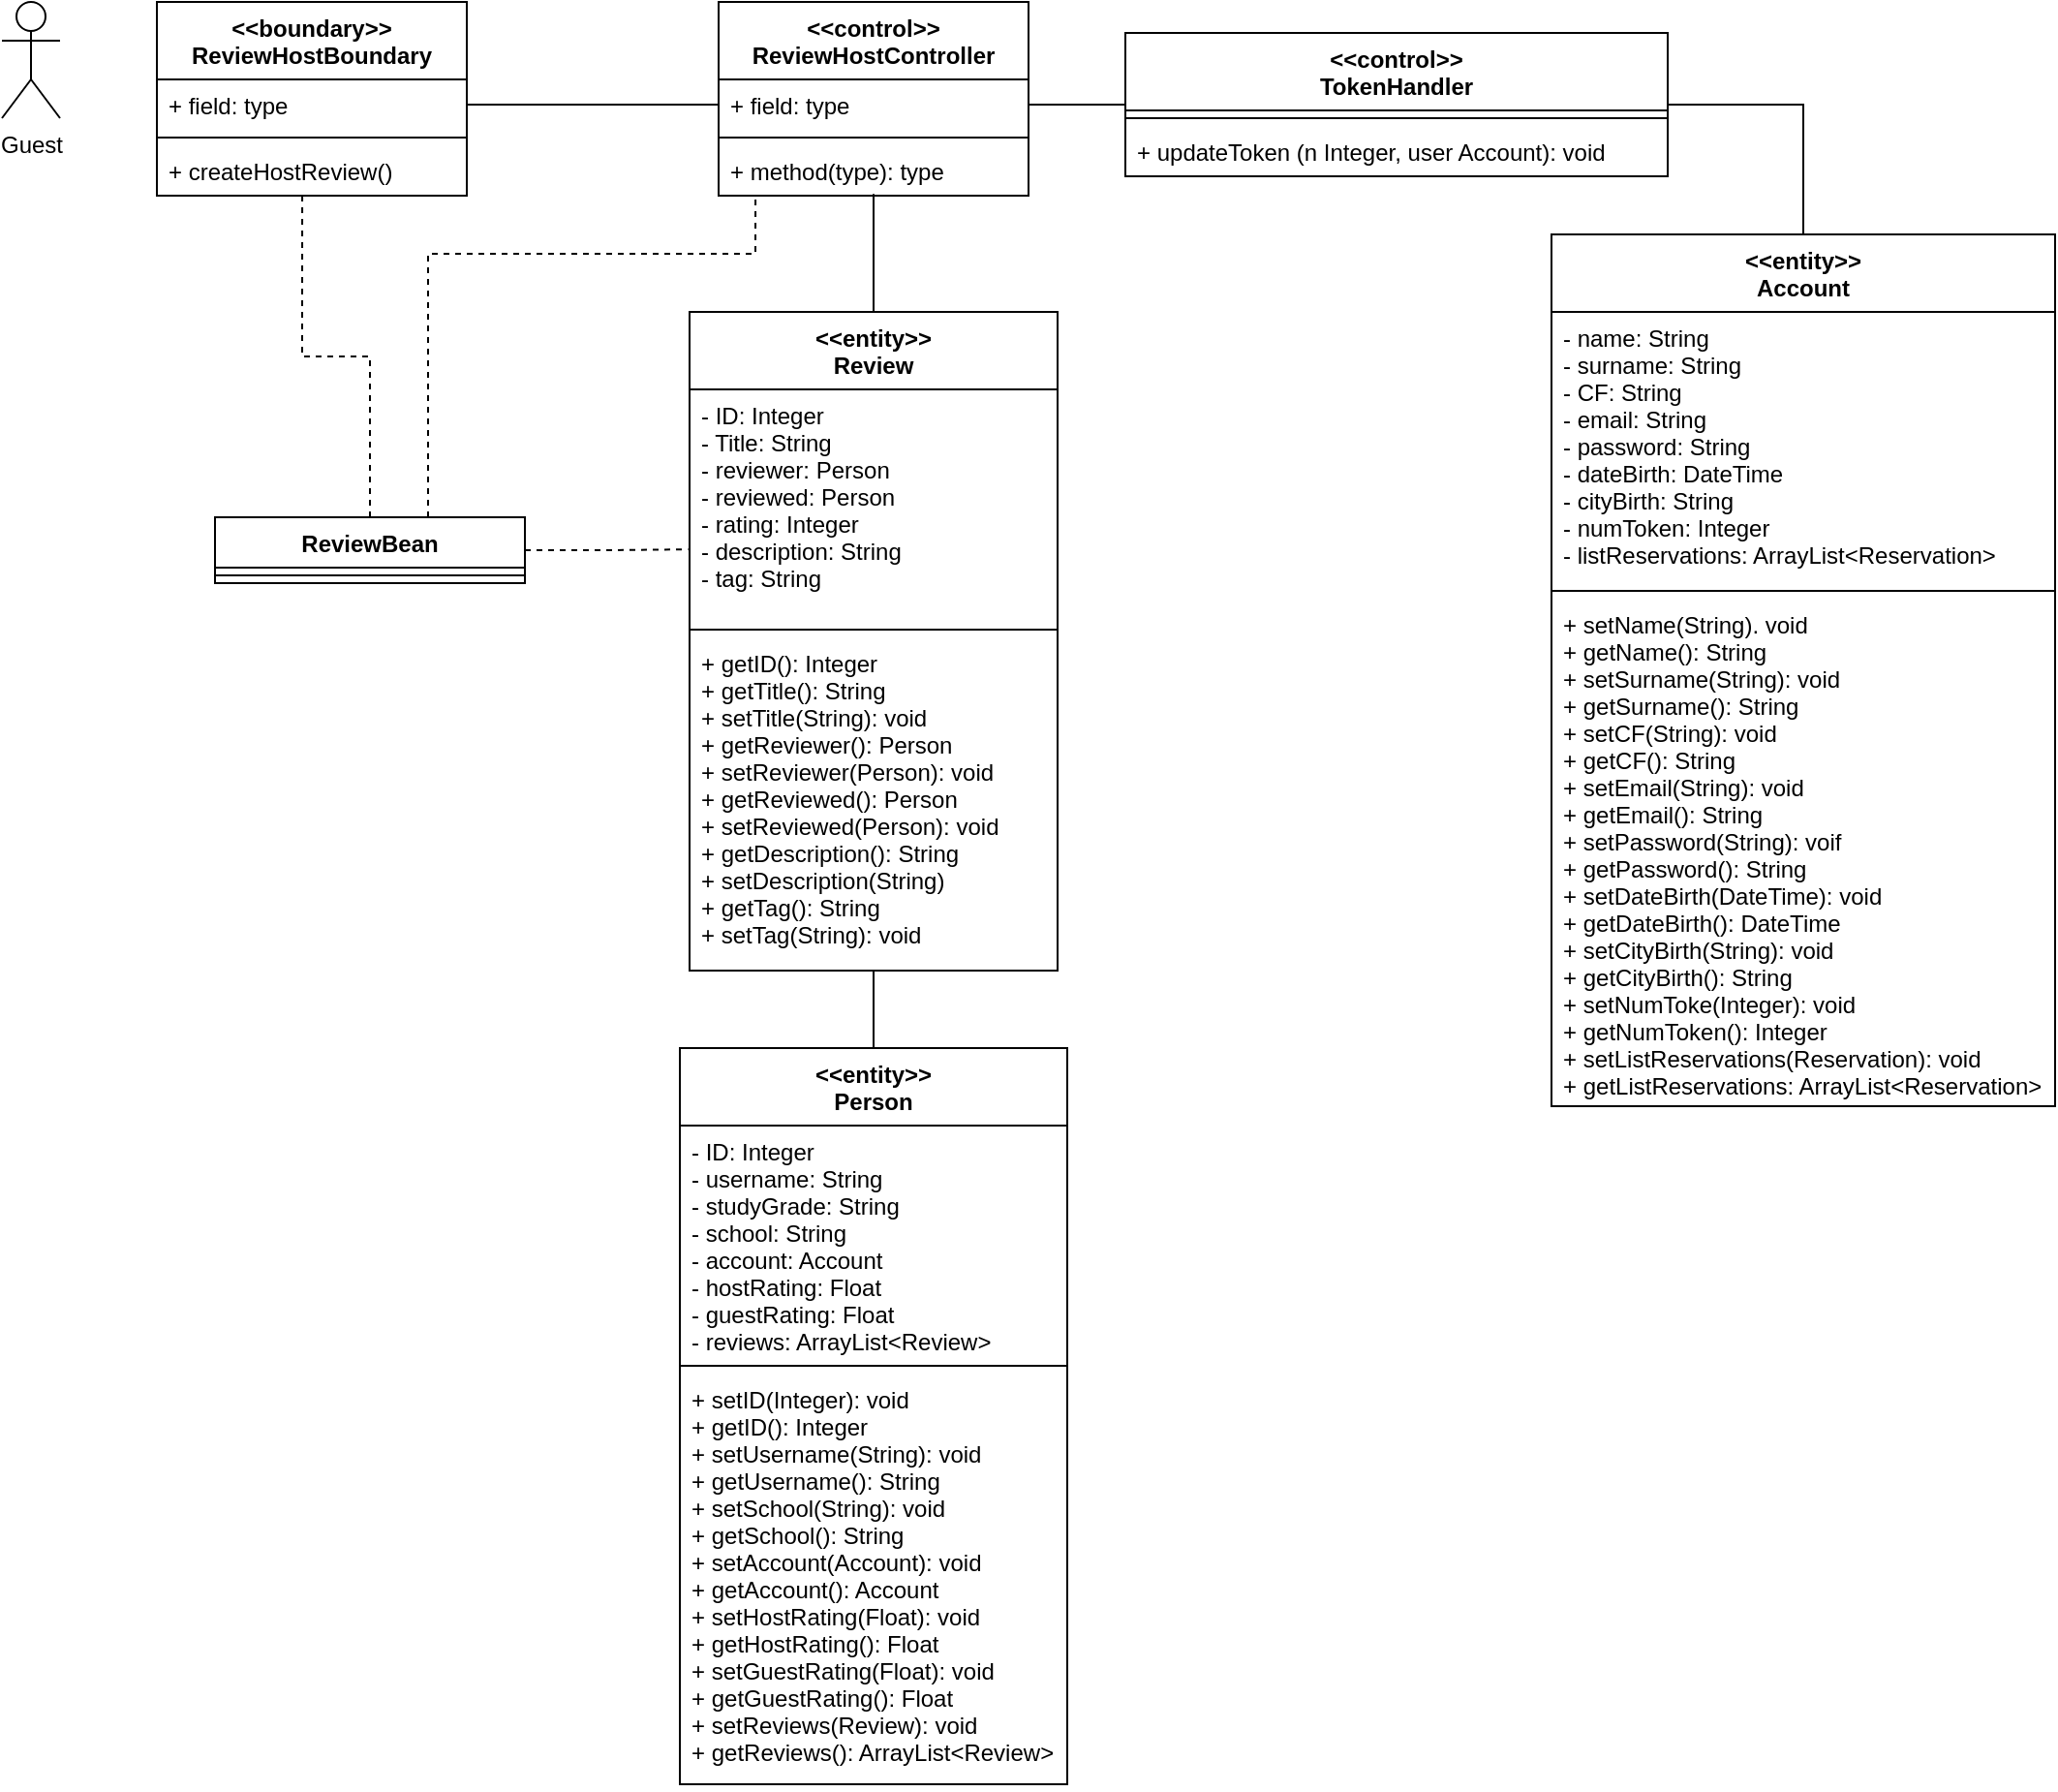 <mxfile version="14.1.1" type="github"><diagram id="09jijmmeEL49xiMSb2o-" name="Page-1"><mxGraphModel dx="1422" dy="762" grid="1" gridSize="10" guides="1" tooltips="1" connect="1" arrows="1" fold="1" page="1" pageScale="1" pageWidth="1169" pageHeight="827" math="0" shadow="0"><root><mxCell id="0"/><mxCell id="1" parent="0"/><mxCell id="DUrG6-pXYDQIY_fJw-mi-1" style="edgeStyle=orthogonalEdgeStyle;rounded=0;orthogonalLoop=1;jettySize=auto;html=1;exitX=0.5;exitY=0;exitDx=0;exitDy=0;entryX=0.119;entryY=1;entryDx=0;entryDy=0;entryPerimeter=0;dashed=1;endArrow=none;endFill=0;" parent="1" source="DUrG6-pXYDQIY_fJw-mi-4" target="DUrG6-pXYDQIY_fJw-mi-14" edge="1"><mxGeometry relative="1" as="geometry"><Array as="points"><mxPoint x="250" y="180"/><mxPoint x="419" y="180"/></Array></mxGeometry></mxCell><mxCell id="4nNfvsDVkFAxNqIKHBWq-24" style="edgeStyle=orthogonalEdgeStyle;rounded=0;orthogonalLoop=1;jettySize=auto;html=1;entryX=0.469;entryY=0.977;entryDx=0;entryDy=0;entryPerimeter=0;endArrow=none;endFill=0;dashed=1;" parent="1" source="DUrG6-pXYDQIY_fJw-mi-4" target="DUrG6-pXYDQIY_fJw-mi-10" edge="1"><mxGeometry relative="1" as="geometry"/></mxCell><mxCell id="4nNfvsDVkFAxNqIKHBWq-25" style="edgeStyle=orthogonalEdgeStyle;rounded=0;orthogonalLoop=1;jettySize=auto;html=1;entryX=-0.004;entryY=0.688;entryDx=0;entryDy=0;entryPerimeter=0;dashed=1;endArrow=none;endFill=0;" parent="1" source="DUrG6-pXYDQIY_fJw-mi-4" target="4nNfvsDVkFAxNqIKHBWq-4" edge="1"><mxGeometry relative="1" as="geometry"/></mxCell><mxCell id="DUrG6-pXYDQIY_fJw-mi-4" value="ReviewBean" style="swimlane;fontStyle=1;align=center;verticalAlign=top;childLayout=stackLayout;horizontal=1;startSize=26;horizontalStack=0;resizeParent=1;resizeParentMax=0;resizeLast=0;collapsible=1;marginBottom=0;" parent="1" vertex="1"><mxGeometry x="140" y="316" width="160" height="34" as="geometry"/></mxCell><mxCell id="DUrG6-pXYDQIY_fJw-mi-5" value="" style="line;strokeWidth=1;fillColor=none;align=left;verticalAlign=middle;spacingTop=-1;spacingLeft=3;spacingRight=3;rotatable=0;labelPosition=right;points=[];portConstraint=eastwest;" parent="DUrG6-pXYDQIY_fJw-mi-4" vertex="1"><mxGeometry y="26" width="160" height="8" as="geometry"/></mxCell><mxCell id="DUrG6-pXYDQIY_fJw-mi-6" value="Guest" style="shape=umlActor;verticalLabelPosition=bottom;verticalAlign=top;html=1;outlineConnect=0;" parent="1" vertex="1"><mxGeometry x="30" y="50" width="30" height="60" as="geometry"/></mxCell><mxCell id="DUrG6-pXYDQIY_fJw-mi-7" value="&lt;&lt;boundary&gt;&gt;&#10;ReviewHostBoundary" style="swimlane;fontStyle=1;align=center;verticalAlign=top;childLayout=stackLayout;horizontal=1;startSize=40;horizontalStack=0;resizeParent=1;resizeParentMax=0;resizeLast=0;collapsible=1;marginBottom=0;" parent="1" vertex="1"><mxGeometry x="110" y="50" width="160" height="100" as="geometry"/></mxCell><mxCell id="DUrG6-pXYDQIY_fJw-mi-8" value="+ field: type" style="text;strokeColor=none;fillColor=none;align=left;verticalAlign=top;spacingLeft=4;spacingRight=4;overflow=hidden;rotatable=0;points=[[0,0.5],[1,0.5]];portConstraint=eastwest;" parent="DUrG6-pXYDQIY_fJw-mi-7" vertex="1"><mxGeometry y="40" width="160" height="26" as="geometry"/></mxCell><mxCell id="DUrG6-pXYDQIY_fJw-mi-9" value="" style="line;strokeWidth=1;fillColor=none;align=left;verticalAlign=middle;spacingTop=-1;spacingLeft=3;spacingRight=3;rotatable=0;labelPosition=right;points=[];portConstraint=eastwest;" parent="DUrG6-pXYDQIY_fJw-mi-7" vertex="1"><mxGeometry y="66" width="160" height="8" as="geometry"/></mxCell><mxCell id="DUrG6-pXYDQIY_fJw-mi-10" value="+ createHostReview()" style="text;strokeColor=none;fillColor=none;align=left;verticalAlign=top;spacingLeft=4;spacingRight=4;overflow=hidden;rotatable=0;points=[[0,0.5],[1,0.5]];portConstraint=eastwest;" parent="DUrG6-pXYDQIY_fJw-mi-7" vertex="1"><mxGeometry y="74" width="160" height="26" as="geometry"/></mxCell><mxCell id="DUrG6-pXYDQIY_fJw-mi-11" value="&lt;&lt;control&gt;&gt;&#10;ReviewHostController" style="swimlane;fontStyle=1;align=center;verticalAlign=top;childLayout=stackLayout;horizontal=1;startSize=40;horizontalStack=0;resizeParent=1;resizeParentMax=0;resizeLast=0;collapsible=1;marginBottom=0;" parent="1" vertex="1"><mxGeometry x="400" y="50" width="160" height="100" as="geometry"/></mxCell><mxCell id="DUrG6-pXYDQIY_fJw-mi-12" value="+ field: type" style="text;strokeColor=none;fillColor=none;align=left;verticalAlign=top;spacingLeft=4;spacingRight=4;overflow=hidden;rotatable=0;points=[[0,0.5],[1,0.5]];portConstraint=eastwest;" parent="DUrG6-pXYDQIY_fJw-mi-11" vertex="1"><mxGeometry y="40" width="160" height="26" as="geometry"/></mxCell><mxCell id="DUrG6-pXYDQIY_fJw-mi-13" value="" style="line;strokeWidth=1;fillColor=none;align=left;verticalAlign=middle;spacingTop=-1;spacingLeft=3;spacingRight=3;rotatable=0;labelPosition=right;points=[];portConstraint=eastwest;" parent="DUrG6-pXYDQIY_fJw-mi-11" vertex="1"><mxGeometry y="66" width="160" height="8" as="geometry"/></mxCell><mxCell id="DUrG6-pXYDQIY_fJw-mi-14" value="+ method(type): type" style="text;strokeColor=none;fillColor=none;align=left;verticalAlign=top;spacingLeft=4;spacingRight=4;overflow=hidden;rotatable=0;points=[[0,0.5],[1,0.5]];portConstraint=eastwest;" parent="DUrG6-pXYDQIY_fJw-mi-11" vertex="1"><mxGeometry y="74" width="160" height="26" as="geometry"/></mxCell><mxCell id="DUrG6-pXYDQIY_fJw-mi-25" style="edgeStyle=orthogonalEdgeStyle;rounded=0;orthogonalLoop=1;jettySize=auto;html=1;exitX=1;exitY=0.5;exitDx=0;exitDy=0;entryX=0;entryY=0.5;entryDx=0;entryDy=0;endArrow=none;endFill=0;" parent="1" source="DUrG6-pXYDQIY_fJw-mi-8" target="DUrG6-pXYDQIY_fJw-mi-12" edge="1"><mxGeometry relative="1" as="geometry"/></mxCell><mxCell id="4nNfvsDVkFAxNqIKHBWq-7" style="edgeStyle=orthogonalEdgeStyle;rounded=0;orthogonalLoop=1;jettySize=auto;html=1;entryX=0.5;entryY=0.968;entryDx=0;entryDy=0;entryPerimeter=0;endArrow=none;endFill=0;" parent="1" source="4nNfvsDVkFAxNqIKHBWq-3" target="DUrG6-pXYDQIY_fJw-mi-14" edge="1"><mxGeometry relative="1" as="geometry"/></mxCell><mxCell id="4nNfvsDVkFAxNqIKHBWq-3" value="&lt;&lt;entity&gt;&gt;&#10;Review" style="swimlane;fontStyle=1;align=center;verticalAlign=top;childLayout=stackLayout;horizontal=1;startSize=40;horizontalStack=0;resizeParent=1;resizeParentMax=0;resizeLast=0;collapsible=1;marginBottom=0;" parent="1" vertex="1"><mxGeometry x="385" y="210" width="190" height="340" as="geometry"/></mxCell><mxCell id="4nNfvsDVkFAxNqIKHBWq-4" value="- ID: Integer&#10;- Title: String&#10;- reviewer: Person&#10;- reviewed: Person&#10;- rating: Integer&#10;- description: String&#10;- tag: String" style="text;strokeColor=none;fillColor=none;align=left;verticalAlign=top;spacingLeft=4;spacingRight=4;overflow=hidden;rotatable=0;points=[[0,0.5],[1,0.5]];portConstraint=eastwest;" parent="4nNfvsDVkFAxNqIKHBWq-3" vertex="1"><mxGeometry y="40" width="190" height="120" as="geometry"/></mxCell><mxCell id="4nNfvsDVkFAxNqIKHBWq-5" value="" style="line;strokeWidth=1;fillColor=none;align=left;verticalAlign=middle;spacingTop=-1;spacingLeft=3;spacingRight=3;rotatable=0;labelPosition=right;points=[];portConstraint=eastwest;" parent="4nNfvsDVkFAxNqIKHBWq-3" vertex="1"><mxGeometry y="160" width="190" height="8" as="geometry"/></mxCell><mxCell id="4nNfvsDVkFAxNqIKHBWq-6" value="+ getID(): Integer&#10;+ getTitle(): String&#10;+ setTitle(String): void&#10;+ getReviewer(): Person&#10;+ setReviewer(Person): void&#10;+ getReviewed(): Person&#10;+ setReviewed(Person): void&#10;+ getDescription(): String&#10;+ setDescription(String)&#10;+ getTag(): String&#10;+ setTag(String): void" style="text;strokeColor=none;fillColor=none;align=left;verticalAlign=top;spacingLeft=4;spacingRight=4;overflow=hidden;rotatable=0;points=[[0,0.5],[1,0.5]];portConstraint=eastwest;" parent="4nNfvsDVkFAxNqIKHBWq-3" vertex="1"><mxGeometry y="168" width="190" height="172" as="geometry"/></mxCell><mxCell id="4nNfvsDVkFAxNqIKHBWq-8" value="&lt;&lt;control&gt;&gt;&#10;TokenHandler" style="swimlane;fontStyle=1;align=center;verticalAlign=top;childLayout=stackLayout;horizontal=1;startSize=40;horizontalStack=0;resizeParent=1;resizeParentMax=0;resizeLast=0;collapsible=1;marginBottom=0;" parent="1" vertex="1"><mxGeometry x="610" y="66" width="280" height="74" as="geometry"/></mxCell><mxCell id="4nNfvsDVkFAxNqIKHBWq-9" value="" style="line;strokeWidth=1;fillColor=none;align=left;verticalAlign=middle;spacingTop=-1;spacingLeft=3;spacingRight=3;rotatable=0;labelPosition=right;points=[];portConstraint=eastwest;" parent="4nNfvsDVkFAxNqIKHBWq-8" vertex="1"><mxGeometry y="40" width="280" height="8" as="geometry"/></mxCell><mxCell id="4nNfvsDVkFAxNqIKHBWq-10" value="+ updateToken (n Integer, user Account): void&#10;" style="text;strokeColor=none;fillColor=none;align=left;verticalAlign=top;spacingLeft=4;spacingRight=4;overflow=hidden;rotatable=0;points=[[0,0.5],[1,0.5]];portConstraint=eastwest;" parent="4nNfvsDVkFAxNqIKHBWq-8" vertex="1"><mxGeometry y="48" width="280" height="26" as="geometry"/></mxCell><mxCell id="4nNfvsDVkFAxNqIKHBWq-22" style="edgeStyle=orthogonalEdgeStyle;rounded=0;orthogonalLoop=1;jettySize=auto;html=1;entryX=1;entryY=0.5;entryDx=0;entryDy=0;endArrow=none;endFill=0;" parent="1" source="4nNfvsDVkFAxNqIKHBWq-11" target="4nNfvsDVkFAxNqIKHBWq-8" edge="1"><mxGeometry relative="1" as="geometry"/></mxCell><mxCell id="4nNfvsDVkFAxNqIKHBWq-11" value="&lt;&lt;entity&gt;&gt;&#10;Account" style="swimlane;fontStyle=1;align=center;verticalAlign=top;childLayout=stackLayout;horizontal=1;startSize=40;horizontalStack=0;resizeParent=1;resizeParentMax=0;resizeLast=0;collapsible=1;marginBottom=0;" parent="1" vertex="1"><mxGeometry x="830" y="170" width="260" height="450" as="geometry"/></mxCell><mxCell id="4nNfvsDVkFAxNqIKHBWq-12" value="- name: String&#10;- surname: String&#10;- CF: String&#10;- email: String&#10;- password: String&#10;- dateBirth: DateTime&#10;- cityBirth: String&#10;- numToken: Integer&#10;- listReservations: ArrayList&lt;Reservation&gt;" style="text;strokeColor=none;fillColor=none;align=left;verticalAlign=top;spacingLeft=4;spacingRight=4;overflow=hidden;rotatable=0;points=[[0,0.5],[1,0.5]];portConstraint=eastwest;" parent="4nNfvsDVkFAxNqIKHBWq-11" vertex="1"><mxGeometry y="40" width="260" height="140" as="geometry"/></mxCell><mxCell id="4nNfvsDVkFAxNqIKHBWq-13" value="" style="line;strokeWidth=1;fillColor=none;align=left;verticalAlign=middle;spacingTop=-1;spacingLeft=3;spacingRight=3;rotatable=0;labelPosition=right;points=[];portConstraint=eastwest;" parent="4nNfvsDVkFAxNqIKHBWq-11" vertex="1"><mxGeometry y="180" width="260" height="8" as="geometry"/></mxCell><mxCell id="4nNfvsDVkFAxNqIKHBWq-14" value="+ setName(String). void&#10;+ getName(): String&#10;+ setSurname(String): void&#10;+ getSurname(): String&#10;+ setCF(String): void&#10;+ getCF(): String&#10;+ setEmail(String): void&#10;+ getEmail(): String&#10;+ setPassword(String): voif&#10;+ getPassword(): String&#10;+ setDateBirth(DateTime): void&#10;+ getDateBirth(): DateTime&#10;+ setCityBirth(String): void&#10;+ getCityBirth(): String&#10;+ setNumToke(Integer): void&#10;+ getNumToken(): Integer&#10;+ setListReservations(Reservation): void&#10;+ getListReservations: ArrayList&lt;Reservation&gt;&#10;&#10;" style="text;strokeColor=none;fillColor=none;align=left;verticalAlign=top;spacingLeft=4;spacingRight=4;overflow=hidden;rotatable=0;points=[[0,0.5],[1,0.5]];portConstraint=eastwest;" parent="4nNfvsDVkFAxNqIKHBWq-11" vertex="1"><mxGeometry y="188" width="260" height="262" as="geometry"/></mxCell><mxCell id="4nNfvsDVkFAxNqIKHBWq-19" style="edgeStyle=orthogonalEdgeStyle;rounded=0;orthogonalLoop=1;jettySize=auto;html=1;entryX=0.5;entryY=1;entryDx=0;entryDy=0;entryPerimeter=0;endArrow=none;endFill=0;" parent="1" source="4nNfvsDVkFAxNqIKHBWq-15" target="4nNfvsDVkFAxNqIKHBWq-6" edge="1"><mxGeometry relative="1" as="geometry"/></mxCell><mxCell id="4nNfvsDVkFAxNqIKHBWq-15" value="&lt;&lt;entity&gt;&gt;&#10;Person" style="swimlane;fontStyle=1;align=center;verticalAlign=top;childLayout=stackLayout;horizontal=1;startSize=40;horizontalStack=0;resizeParent=1;resizeParentMax=0;resizeLast=0;collapsible=1;marginBottom=0;" parent="1" vertex="1"><mxGeometry x="380" y="590" width="200" height="380" as="geometry"/></mxCell><mxCell id="4nNfvsDVkFAxNqIKHBWq-16" value="- ID: Integer&#10;- username: String&#10;- studyGrade: String&#10;- school: String&#10;- account: Account&#10;- hostRating: Float&#10;- guestRating: Float&#10;- reviews: ArrayList&lt;Review&gt;" style="text;strokeColor=none;fillColor=none;align=left;verticalAlign=top;spacingLeft=4;spacingRight=4;overflow=hidden;rotatable=0;points=[[0,0.5],[1,0.5]];portConstraint=eastwest;" parent="4nNfvsDVkFAxNqIKHBWq-15" vertex="1"><mxGeometry y="40" width="200" height="120" as="geometry"/></mxCell><mxCell id="4nNfvsDVkFAxNqIKHBWq-17" value="" style="line;strokeWidth=1;fillColor=none;align=left;verticalAlign=middle;spacingTop=-1;spacingLeft=3;spacingRight=3;rotatable=0;labelPosition=right;points=[];portConstraint=eastwest;" parent="4nNfvsDVkFAxNqIKHBWq-15" vertex="1"><mxGeometry y="160" width="200" height="8" as="geometry"/></mxCell><mxCell id="4nNfvsDVkFAxNqIKHBWq-18" value="+ setID(Integer): void&#10;+ getID(): Integer&#10;+ setUsername(String): void&#10;+ getUsername(): String&#10;+ setSchool(String): void&#10;+ getSchool(): String&#10;+ setAccount(Account): void&#10;+ getAccount(): Account&#10;+ setHostRating(Float): void&#10;+ getHostRating(): Float&#10;+ setGuestRating(Float): void&#10;+ getGuestRating(): Float&#10;+ setReviews(Review): void&#10;+ getReviews(): ArrayList&lt;Review&gt;" style="text;strokeColor=none;fillColor=none;align=left;verticalAlign=top;spacingLeft=4;spacingRight=4;overflow=hidden;rotatable=0;points=[[0,0.5],[1,0.5]];portConstraint=eastwest;" parent="4nNfvsDVkFAxNqIKHBWq-15" vertex="1"><mxGeometry y="168" width="200" height="212" as="geometry"/></mxCell><mxCell id="4nNfvsDVkFAxNqIKHBWq-20" style="edgeStyle=orthogonalEdgeStyle;rounded=0;orthogonalLoop=1;jettySize=auto;html=1;entryX=0;entryY=0.5;entryDx=0;entryDy=0;endArrow=none;endFill=0;" parent="1" source="DUrG6-pXYDQIY_fJw-mi-12" target="4nNfvsDVkFAxNqIKHBWq-8" edge="1"><mxGeometry relative="1" as="geometry"/></mxCell></root></mxGraphModel></diagram></mxfile>
